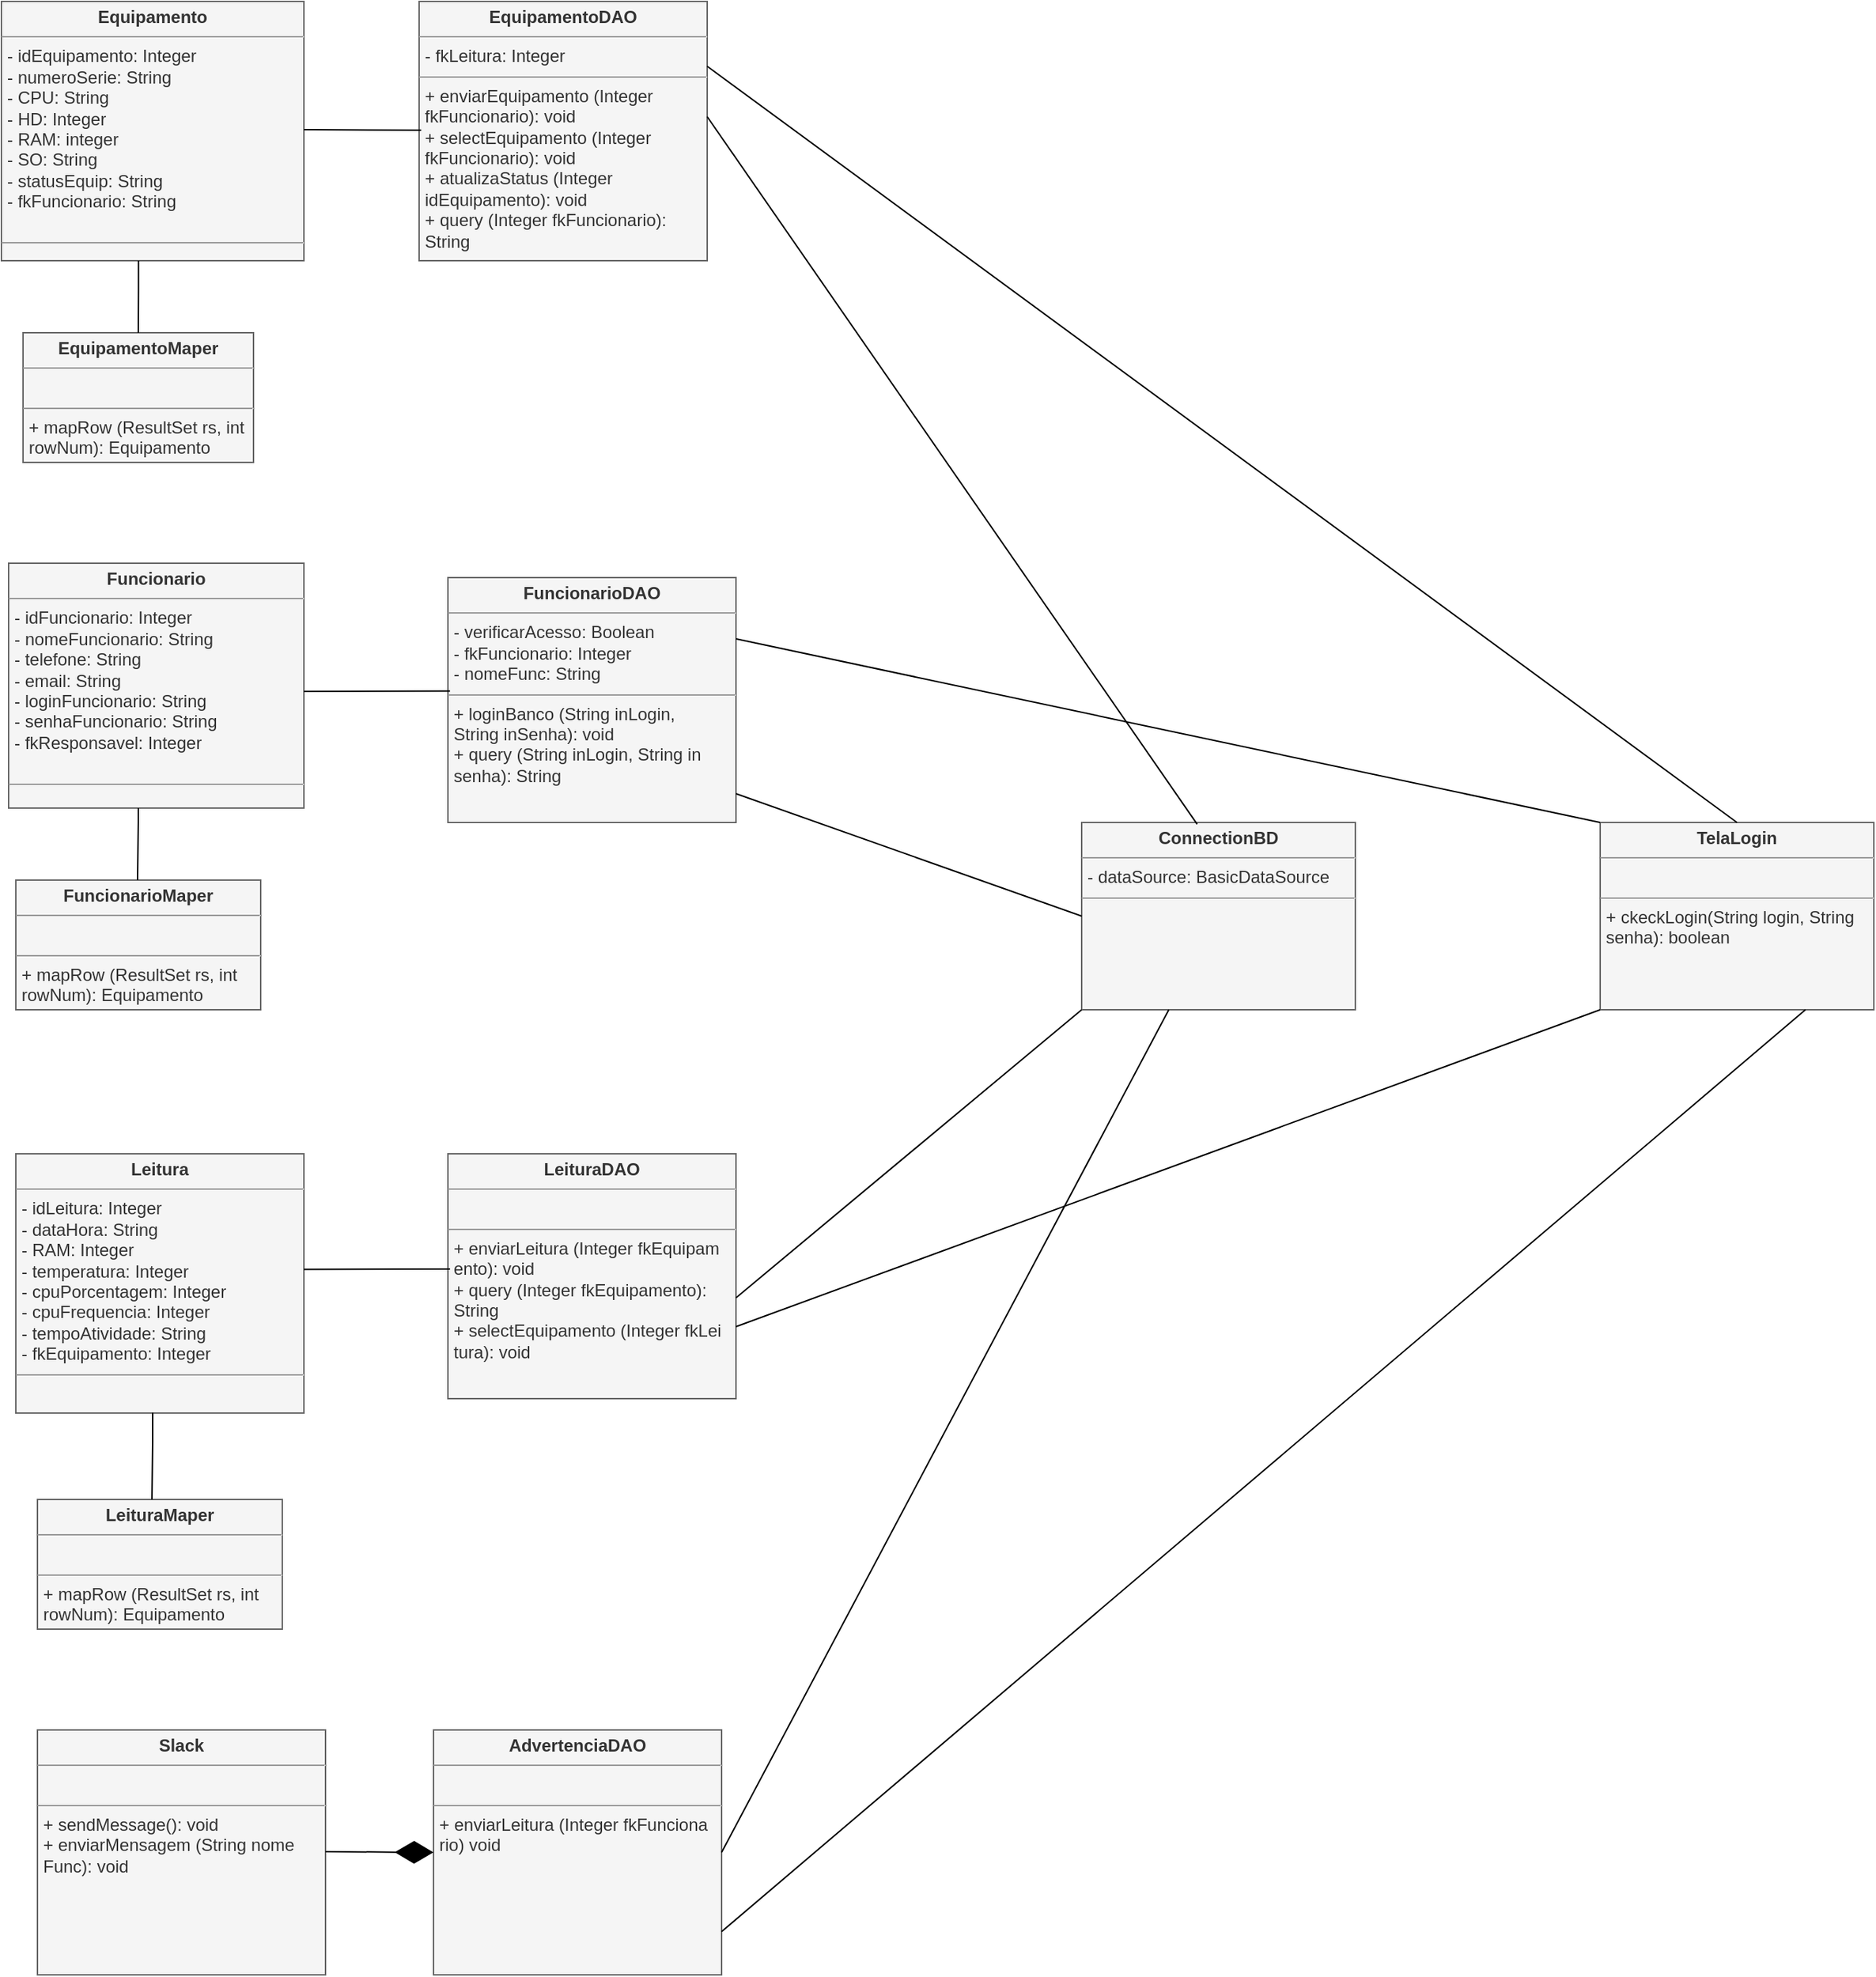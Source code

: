 <mxfile version="15.9.1" type="device"><diagram id="tbd82tavxeKSTxvcbGne" name="Page-1"><mxGraphModel dx="741" dy="469" grid="1" gridSize="10" guides="1" tooltips="1" connect="1" arrows="1" fold="1" page="1" pageScale="1" pageWidth="850" pageHeight="1100" math="0" shadow="0"><root><mxCell id="0"/><mxCell id="1" parent="0"/><mxCell id="lYVe0Glomx0xZ60bQW3e-1" value="&lt;p style=&quot;margin: 0px ; margin-top: 4px ; text-align: center&quot;&gt;&lt;b&gt;Equipamento&lt;/b&gt;&lt;/p&gt;&lt;hr size=&quot;1&quot;&gt;&lt;p style=&quot;margin: 0px ; margin-left: 4px&quot;&gt;- idEquipamento: Integer&lt;/p&gt;&lt;p style=&quot;margin: 0px ; margin-left: 4px&quot;&gt;- numeroSerie: String&lt;/p&gt;&lt;p style=&quot;margin: 0px ; margin-left: 4px&quot;&gt;- CPU: String&lt;/p&gt;&lt;p style=&quot;margin: 0px ; margin-left: 4px&quot;&gt;- HD: Integer&lt;/p&gt;&lt;p style=&quot;margin: 0px ; margin-left: 4px&quot;&gt;- RAM: integer&lt;/p&gt;&lt;p style=&quot;margin: 0px ; margin-left: 4px&quot;&gt;- SO: String&lt;/p&gt;&lt;p style=&quot;margin: 0px ; margin-left: 4px&quot;&gt;- statusEquip: String&lt;/p&gt;&lt;p style=&quot;margin: 0px ; margin-left: 4px&quot;&gt;- fkFuncionario: String&lt;/p&gt;&lt;p style=&quot;margin: 0px ; margin-left: 4px&quot;&gt;&lt;br&gt;&lt;/p&gt;&lt;hr size=&quot;1&quot;&gt;&lt;p style=&quot;margin: 0px ; margin-left: 4px&quot;&gt;&lt;br&gt;&lt;/p&gt;" style="verticalAlign=top;align=left;overflow=fill;fontSize=12;fontFamily=Helvetica;html=1;fillColor=#f5f5f5;strokeColor=#666666;fontColor=#333333;" parent="1" vertex="1"><mxGeometry x="70" y="40" width="210" height="180" as="geometry"/></mxCell><mxCell id="lYVe0Glomx0xZ60bQW3e-2" value="&lt;p style=&quot;margin: 0px ; margin-top: 4px ; text-align: center&quot;&gt;&lt;b&gt;EquipamentoMaper&lt;/b&gt;&lt;/p&gt;&lt;hr size=&quot;1&quot;&gt;&lt;p style=&quot;margin: 0px ; margin-left: 4px&quot;&gt;&lt;br&gt;&lt;/p&gt;&lt;hr size=&quot;1&quot;&gt;&lt;p style=&quot;margin: 0px ; margin-left: 4px&quot;&gt;+ mapRow (ResultSet rs, int&amp;nbsp;&lt;/p&gt;&lt;p style=&quot;margin: 0px ; margin-left: 4px&quot;&gt;rowNum): Equipamento&lt;/p&gt;" style="verticalAlign=top;align=left;overflow=fill;fontSize=12;fontFamily=Helvetica;html=1;fillColor=#f5f5f5;fontColor=#333333;strokeColor=#666666;" parent="1" vertex="1"><mxGeometry x="85" y="270" width="160" height="90" as="geometry"/></mxCell><mxCell id="lYVe0Glomx0xZ60bQW3e-3" value="&lt;p style=&quot;margin: 0px ; margin-top: 4px ; text-align: center&quot;&gt;&lt;b&gt;EquipamentoDAO&lt;/b&gt;&lt;/p&gt;&lt;hr size=&quot;1&quot;&gt;&lt;p style=&quot;margin: 0px ; margin-left: 4px&quot;&gt;- fkLeitura: Integer&lt;/p&gt;&lt;hr size=&quot;1&quot;&gt;&lt;p style=&quot;margin: 0px ; margin-left: 4px&quot;&gt;+ enviarEquipamento (Integer&amp;nbsp;&lt;/p&gt;&lt;p style=&quot;margin: 0px ; margin-left: 4px&quot;&gt;fkFuncionario): void&lt;/p&gt;&lt;p style=&quot;margin: 0px ; margin-left: 4px&quot;&gt;+ selectEquipamento (Integer&lt;/p&gt;&lt;p style=&quot;margin: 0px ; margin-left: 4px&quot;&gt;fkFuncionario): void&lt;/p&gt;&lt;p style=&quot;margin: 0px ; margin-left: 4px&quot;&gt;+ atualizaStatus (Integer&amp;nbsp;&lt;/p&gt;&lt;p style=&quot;margin: 0px ; margin-left: 4px&quot;&gt;idEquipamento): void&lt;/p&gt;&lt;p style=&quot;margin: 0px ; margin-left: 4px&quot;&gt;+ query (Integer fkFuncionario):&lt;/p&gt;&lt;p style=&quot;margin: 0px ; margin-left: 4px&quot;&gt;String&lt;/p&gt;&lt;p style=&quot;margin: 0px ; margin-left: 4px&quot;&gt;&lt;br&gt;&lt;/p&gt;" style="verticalAlign=top;align=left;overflow=fill;fontSize=12;fontFamily=Helvetica;html=1;fillColor=#f5f5f5;fontColor=#333333;strokeColor=#666666;" parent="1" vertex="1"><mxGeometry x="360" y="40" width="200" height="180" as="geometry"/></mxCell><mxCell id="lYVe0Glomx0xZ60bQW3e-15" value="&lt;p style=&quot;margin: 0px ; margin-top: 4px ; text-align: center&quot;&gt;&lt;b&gt;Funcionario&lt;/b&gt;&lt;/p&gt;&lt;hr size=&quot;1&quot;&gt;&lt;p style=&quot;margin: 0px ; margin-left: 4px&quot;&gt;- idFuncionario: Integer&lt;/p&gt;&lt;p style=&quot;margin: 0px ; margin-left: 4px&quot;&gt;- nomeFuncionario: String&lt;/p&gt;&lt;p style=&quot;margin: 0px ; margin-left: 4px&quot;&gt;- telefone: String&amp;nbsp;&lt;/p&gt;&lt;p style=&quot;margin: 0px ; margin-left: 4px&quot;&gt;- email: String&lt;/p&gt;&lt;p style=&quot;margin: 0px ; margin-left: 4px&quot;&gt;-&amp;nbsp;&lt;span&gt;loginFuncionario: String&lt;/span&gt;&lt;/p&gt;&lt;p style=&quot;margin: 0px ; margin-left: 4px&quot;&gt;&lt;span&gt;- senhaFuncionario: String&lt;/span&gt;&lt;/p&gt;&lt;p style=&quot;margin: 0px ; margin-left: 4px&quot;&gt;&lt;span&gt;- fkResponsavel: Integer&lt;/span&gt;&lt;/p&gt;&lt;p style=&quot;margin: 0px ; margin-left: 4px&quot;&gt;&lt;br&gt;&lt;/p&gt;&lt;hr size=&quot;1&quot;&gt;&lt;p style=&quot;margin: 0px ; margin-left: 4px&quot;&gt;&lt;br&gt;&lt;/p&gt;" style="verticalAlign=top;align=left;overflow=fill;fontSize=12;fontFamily=Helvetica;html=1;fillColor=#f5f5f5;fontColor=#333333;strokeColor=#666666;" parent="1" vertex="1"><mxGeometry x="75" y="430" width="205" height="170" as="geometry"/></mxCell><mxCell id="lYVe0Glomx0xZ60bQW3e-16" value="&lt;p style=&quot;margin: 0px ; margin-top: 4px ; text-align: center&quot;&gt;&lt;b&gt;FuncionarioMaper&lt;/b&gt;&lt;/p&gt;&lt;hr size=&quot;1&quot;&gt;&lt;p style=&quot;margin: 0px ; margin-left: 4px&quot;&gt;&lt;br&gt;&lt;/p&gt;&lt;hr size=&quot;1&quot;&gt;&lt;p style=&quot;margin: 0px ; margin-left: 4px&quot;&gt;+ mapRow (ResultSet rs, int&amp;nbsp;&lt;/p&gt;&lt;p style=&quot;margin: 0px ; margin-left: 4px&quot;&gt;rowNum): Equipamento&lt;/p&gt;" style="verticalAlign=top;align=left;overflow=fill;fontSize=12;fontFamily=Helvetica;html=1;fillColor=#f5f5f5;fontColor=#333333;strokeColor=#666666;" parent="1" vertex="1"><mxGeometry x="80" y="650" width="170" height="90" as="geometry"/></mxCell><mxCell id="lYVe0Glomx0xZ60bQW3e-18" value="&lt;p style=&quot;margin: 0px ; margin-top: 4px ; text-align: center&quot;&gt;&lt;b&gt;FuncionarioDAO&lt;/b&gt;&lt;/p&gt;&lt;hr size=&quot;1&quot;&gt;&lt;p style=&quot;margin: 0px ; margin-left: 4px&quot;&gt;- verificarAcesso: Boolean&lt;/p&gt;&lt;p style=&quot;margin: 0px ; margin-left: 4px&quot;&gt;- fkFuncionario: Integer&lt;/p&gt;&lt;p style=&quot;margin: 0px ; margin-left: 4px&quot;&gt;- nomeFunc: String&lt;/p&gt;&lt;hr size=&quot;1&quot;&gt;&lt;p style=&quot;margin: 0px ; margin-left: 4px&quot;&gt;&lt;span&gt;+ loginBanco (String inLogin,&lt;/span&gt;&lt;br&gt;&lt;/p&gt;&lt;p style=&quot;margin: 0px ; margin-left: 4px&quot;&gt;String inSenha): void&lt;/p&gt;&lt;p style=&quot;margin: 0px 0px 0px 4px&quot;&gt;+ query (String inLogin, String in&lt;/p&gt;&lt;p style=&quot;margin: 0px 0px 0px 4px&quot;&gt;senha):&amp;nbsp;&lt;span&gt;String&lt;/span&gt;&lt;/p&gt;&lt;p style=&quot;margin: 0px ; margin-left: 4px&quot;&gt;&lt;br&gt;&lt;/p&gt;" style="verticalAlign=top;align=left;overflow=fill;fontSize=12;fontFamily=Helvetica;html=1;fillColor=#f5f5f5;fontColor=#333333;strokeColor=#666666;" parent="1" vertex="1"><mxGeometry x="380" y="440" width="200" height="170" as="geometry"/></mxCell><mxCell id="z0jNbYJLMOjowRO6qVLl-1" value="" style="endArrow=none;html=1;rounded=0;entryX=0.007;entryY=0.463;entryDx=0;entryDy=0;entryPerimeter=0;" parent="1" target="lYVe0Glomx0xZ60bQW3e-18" edge="1"><mxGeometry width="50" height="50" relative="1" as="geometry"><mxPoint x="280" y="519" as="sourcePoint"/><mxPoint x="370" y="650" as="targetPoint"/><Array as="points"/></mxGeometry></mxCell><mxCell id="z0jNbYJLMOjowRO6qVLl-4" value="" style="endArrow=none;html=1;rounded=0;entryX=0.007;entryY=0.463;entryDx=0;entryDy=0;entryPerimeter=0;" parent="1" edge="1"><mxGeometry width="50" height="50" relative="1" as="geometry"><mxPoint x="280" y="129" as="sourcePoint"/><mxPoint x="361.4" y="129.36" as="targetPoint"/></mxGeometry></mxCell><mxCell id="z0jNbYJLMOjowRO6qVLl-7" value="&lt;p style=&quot;margin: 0px ; margin-top: 4px ; text-align: center&quot;&gt;&lt;b&gt;Leitura&lt;/b&gt;&lt;/p&gt;&lt;hr size=&quot;1&quot;&gt;&lt;p style=&quot;margin: 0px ; margin-left: 4px&quot;&gt;- idLeitura: Integer&lt;/p&gt;&lt;p style=&quot;margin: 0px ; margin-left: 4px&quot;&gt;- dataHora: String&lt;/p&gt;&lt;p style=&quot;margin: 0px ; margin-left: 4px&quot;&gt;- RAM: Integer&amp;nbsp;&lt;/p&gt;&lt;p style=&quot;margin: 0px ; margin-left: 4px&quot;&gt;- temperatura: Integer&lt;/p&gt;&lt;p style=&quot;margin: 0px ; margin-left: 4px&quot;&gt;-&amp;nbsp;&lt;span&gt;cpuPorcentagem: Integer&amp;nbsp;&lt;/span&gt;&lt;/p&gt;&lt;p style=&quot;margin: 0px ; margin-left: 4px&quot;&gt;&lt;span&gt;- cpuFrequencia: Integer&lt;/span&gt;&lt;/p&gt;&lt;p style=&quot;margin: 0px ; margin-left: 4px&quot;&gt;&lt;span&gt;- tempoAtividade: String&lt;/span&gt;&lt;/p&gt;&lt;p style=&quot;margin: 0px ; margin-left: 4px&quot;&gt;- fkEquipamento: Integer&lt;/p&gt;&lt;hr size=&quot;1&quot;&gt;&lt;p style=&quot;margin: 0px ; margin-left: 4px&quot;&gt;&lt;br&gt;&lt;/p&gt;" style="verticalAlign=top;align=left;overflow=fill;fontSize=12;fontFamily=Helvetica;html=1;fillColor=#f5f5f5;fontColor=#333333;strokeColor=#666666;" parent="1" vertex="1"><mxGeometry x="80" y="840" width="200" height="180" as="geometry"/></mxCell><mxCell id="z0jNbYJLMOjowRO6qVLl-8" value="&lt;p style=&quot;margin: 0px ; margin-top: 4px ; text-align: center&quot;&gt;&lt;b&gt;LeituraMaper&lt;/b&gt;&lt;/p&gt;&lt;hr size=&quot;1&quot;&gt;&lt;p style=&quot;margin: 0px ; margin-left: 4px&quot;&gt;&lt;br&gt;&lt;/p&gt;&lt;hr size=&quot;1&quot;&gt;&lt;p style=&quot;margin: 0px ; margin-left: 4px&quot;&gt;+ mapRow (ResultSet rs, int&amp;nbsp;&lt;/p&gt;&lt;p style=&quot;margin: 0px ; margin-left: 4px&quot;&gt;rowNum): Equipamento&lt;/p&gt;" style="verticalAlign=top;align=left;overflow=fill;fontSize=12;fontFamily=Helvetica;html=1;fillColor=#f5f5f5;fontColor=#333333;strokeColor=#666666;" parent="1" vertex="1"><mxGeometry x="95" y="1080" width="170" height="90" as="geometry"/></mxCell><mxCell id="z0jNbYJLMOjowRO6qVLl-10" value="&lt;p style=&quot;margin: 0px ; margin-top: 4px ; text-align: center&quot;&gt;&lt;b&gt;LeituraDAO&lt;/b&gt;&lt;/p&gt;&lt;hr size=&quot;1&quot;&gt;&lt;p style=&quot;margin: 0px ; margin-left: 4px&quot;&gt;&lt;br&gt;&lt;/p&gt;&lt;hr size=&quot;1&quot;&gt;&lt;p style=&quot;margin: 0px ; margin-left: 4px&quot;&gt;&lt;span&gt;+ enviarLeitura (Integer fkEquipam&lt;/span&gt;&lt;/p&gt;&lt;p style=&quot;margin: 0px ; margin-left: 4px&quot;&gt;&lt;span&gt;ento&lt;/span&gt;&lt;span&gt;): void&lt;/span&gt;&lt;/p&gt;&lt;p style=&quot;margin: 0px 0px 0px 4px&quot;&gt;+ query (Integer fkEquipamento):&lt;/p&gt;&lt;p style=&quot;margin: 0px 0px 0px 4px&quot;&gt;String&lt;/p&gt;&lt;p style=&quot;margin: 0px 0px 0px 4px&quot;&gt;+ selectEquipamento (Integer fkLei&lt;/p&gt;&lt;p style=&quot;margin: 0px 0px 0px 4px&quot;&gt;tura): void&lt;/p&gt;&lt;p style=&quot;margin: 0px ; margin-left: 4px&quot;&gt;&lt;br&gt;&lt;/p&gt;" style="verticalAlign=top;align=left;overflow=fill;fontSize=12;fontFamily=Helvetica;html=1;fillColor=#f5f5f5;fontColor=#333333;strokeColor=#666666;" parent="1" vertex="1"><mxGeometry x="380" y="840" width="200" height="170" as="geometry"/></mxCell><mxCell id="z0jNbYJLMOjowRO6qVLl-11" value="" style="endArrow=none;html=1;rounded=0;entryX=0.007;entryY=0.463;entryDx=0;entryDy=0;entryPerimeter=0;" parent="1" edge="1"><mxGeometry width="50" height="50" relative="1" as="geometry"><mxPoint x="280" y="920.29" as="sourcePoint"/><mxPoint x="381.4" y="920" as="targetPoint"/><Array as="points"/></mxGeometry></mxCell><mxCell id="z0jNbYJLMOjowRO6qVLl-12" value="&lt;p style=&quot;margin: 0px ; margin-top: 4px ; text-align: center&quot;&gt;&lt;b&gt;AdvertenciaDAO&lt;/b&gt;&lt;/p&gt;&lt;hr size=&quot;1&quot;&gt;&lt;p style=&quot;margin: 0px ; margin-left: 4px&quot;&gt;&lt;br&gt;&lt;/p&gt;&lt;hr size=&quot;1&quot;&gt;&lt;p style=&quot;margin: 0px ; margin-left: 4px&quot;&gt;&lt;span&gt;+ enviarLeitura (Integer fkFunciona&lt;/span&gt;&lt;/p&gt;&lt;p style=&quot;margin: 0px ; margin-left: 4px&quot;&gt;&lt;span&gt;rio) void&lt;/span&gt;&lt;/p&gt;&lt;p style=&quot;margin: 0px ; margin-left: 4px&quot;&gt;&lt;br&gt;&lt;/p&gt;" style="verticalAlign=top;align=left;overflow=fill;fontSize=12;fontFamily=Helvetica;html=1;fillColor=#f5f5f5;fontColor=#333333;strokeColor=#666666;" parent="1" vertex="1"><mxGeometry x="370" y="1240" width="200" height="170" as="geometry"/></mxCell><mxCell id="z0jNbYJLMOjowRO6qVLl-13" value="&lt;p style=&quot;margin: 0px ; margin-top: 4px ; text-align: center&quot;&gt;&lt;b&gt;Slack&lt;/b&gt;&lt;/p&gt;&lt;hr size=&quot;1&quot;&gt;&lt;p style=&quot;margin: 0px ; margin-left: 4px&quot;&gt;&lt;br&gt;&lt;/p&gt;&lt;hr size=&quot;1&quot;&gt;&lt;p style=&quot;margin: 0px ; margin-left: 4px&quot;&gt;&lt;span&gt;+ sendMessage(): void&lt;/span&gt;&lt;/p&gt;&lt;p style=&quot;margin: 0px ; margin-left: 4px&quot;&gt;&lt;span&gt;+ enviarMensagem (String nome&lt;/span&gt;&lt;/p&gt;&lt;p style=&quot;margin: 0px ; margin-left: 4px&quot;&gt;&lt;span&gt;Func): void&lt;/span&gt;&lt;/p&gt;&lt;p style=&quot;margin: 0px ; margin-left: 4px&quot;&gt;&lt;br&gt;&lt;/p&gt;" style="verticalAlign=top;align=left;overflow=fill;fontSize=12;fontFamily=Helvetica;html=1;fillColor=#f5f5f5;fontColor=#333333;strokeColor=#666666;" parent="1" vertex="1"><mxGeometry x="95" y="1240" width="200" height="170" as="geometry"/></mxCell><mxCell id="ud3PCHo453yVh2-AJZPe-1" value="" style="endArrow=diamondThin;endFill=1;endSize=24;html=1;rounded=0;" parent="1" edge="1"><mxGeometry width="160" relative="1" as="geometry"><mxPoint x="295" y="1324.5" as="sourcePoint"/><mxPoint x="370" y="1325" as="targetPoint"/></mxGeometry></mxCell><mxCell id="ud3PCHo453yVh2-AJZPe-4" value="&lt;p style=&quot;margin: 0px ; margin-top: 4px ; text-align: center&quot;&gt;&lt;b&gt;ConnectionBD&lt;/b&gt;&lt;/p&gt;&lt;hr size=&quot;1&quot;&gt;&lt;p style=&quot;margin: 0px ; margin-left: 4px&quot;&gt;- dataSource: BasicDataSource&lt;/p&gt;&lt;hr size=&quot;1&quot;&gt;&lt;p style=&quot;margin: 0px ; margin-left: 4px&quot;&gt;&lt;br&gt;&lt;/p&gt;" style="verticalAlign=top;align=left;overflow=fill;fontSize=12;fontFamily=Helvetica;html=1;fillColor=#f5f5f5;fontColor=#333333;strokeColor=#666666;" parent="1" vertex="1"><mxGeometry x="820" y="610" width="190" height="130" as="geometry"/></mxCell><mxCell id="ud3PCHo453yVh2-AJZPe-5" value="&lt;p style=&quot;margin: 0px ; margin-top: 4px ; text-align: center&quot;&gt;&lt;b&gt;TelaLogin&lt;/b&gt;&lt;/p&gt;&lt;hr size=&quot;1&quot;&gt;&lt;p style=&quot;margin: 0px ; margin-left: 4px&quot;&gt;&lt;br&gt;&lt;/p&gt;&lt;hr size=&quot;1&quot;&gt;&lt;p style=&quot;margin: 0px ; margin-left: 4px&quot;&gt;+ ckeckLogin(String login, String&lt;/p&gt;&lt;p style=&quot;margin: 0px ; margin-left: 4px&quot;&gt;senha): boolean&lt;/p&gt;" style="verticalAlign=top;align=left;overflow=fill;fontSize=12;fontFamily=Helvetica;html=1;fillColor=#f5f5f5;fontColor=#333333;strokeColor=#666666;" parent="1" vertex="1"><mxGeometry x="1180" y="610" width="190" height="130" as="geometry"/></mxCell><mxCell id="ud3PCHo453yVh2-AJZPe-11" value="" style="endArrow=none;html=1;rounded=0;entryX=0.422;entryY=0.009;entryDx=0;entryDy=0;entryPerimeter=0;" parent="1" target="ud3PCHo453yVh2-AJZPe-4" edge="1"><mxGeometry width="50" height="50" relative="1" as="geometry"><mxPoint x="560" y="120" as="sourcePoint"/><mxPoint x="840" y="120" as="targetPoint"/></mxGeometry></mxCell><mxCell id="ud3PCHo453yVh2-AJZPe-14" value="" style="endArrow=none;html=1;rounded=0;entryX=0;entryY=1;entryDx=0;entryDy=0;" parent="1" target="ud3PCHo453yVh2-AJZPe-4" edge="1"><mxGeometry width="50" height="50" relative="1" as="geometry"><mxPoint x="580" y="940" as="sourcePoint"/><mxPoint x="680" y="830" as="targetPoint"/></mxGeometry></mxCell><mxCell id="ud3PCHo453yVh2-AJZPe-15" value="" style="endArrow=none;html=1;rounded=0;exitX=1;exitY=0.5;exitDx=0;exitDy=0;" parent="1" source="z0jNbYJLMOjowRO6qVLl-12" target="ud3PCHo453yVh2-AJZPe-4" edge="1"><mxGeometry width="50" height="50" relative="1" as="geometry"><mxPoint x="620" y="1290" as="sourcePoint"/><mxPoint x="670" y="1240" as="targetPoint"/></mxGeometry></mxCell><mxCell id="ud3PCHo453yVh2-AJZPe-16" value="" style="endArrow=none;html=1;rounded=0;exitX=1;exitY=0.25;exitDx=0;exitDy=0;entryX=0.5;entryY=0;entryDx=0;entryDy=0;" parent="1" source="lYVe0Glomx0xZ60bQW3e-3" target="ud3PCHo453yVh2-AJZPe-5" edge="1"><mxGeometry width="50" height="50" relative="1" as="geometry"><mxPoint x="669.82" y="70" as="sourcePoint"/><mxPoint x="1230" y="530" as="targetPoint"/></mxGeometry></mxCell><mxCell id="ud3PCHo453yVh2-AJZPe-17" value="" style="endArrow=none;html=1;rounded=0;entryX=0;entryY=0.5;entryDx=0;entryDy=0;" parent="1" target="ud3PCHo453yVh2-AJZPe-4" edge="1"><mxGeometry width="50" height="50" relative="1" as="geometry"><mxPoint x="580" y="590" as="sourcePoint"/><mxPoint x="880" y="560" as="targetPoint"/></mxGeometry></mxCell><mxCell id="ud3PCHo453yVh2-AJZPe-18" value="" style="endArrow=none;html=1;rounded=0;exitX=1;exitY=0.25;exitDx=0;exitDy=0;entryX=0;entryY=0;entryDx=0;entryDy=0;" parent="1" source="lYVe0Glomx0xZ60bQW3e-18" target="ud3PCHo453yVh2-AJZPe-5" edge="1"><mxGeometry width="50" height="50" relative="1" as="geometry"><mxPoint x="770" y="770" as="sourcePoint"/><mxPoint x="820" y="720" as="targetPoint"/></mxGeometry></mxCell><mxCell id="ud3PCHo453yVh2-AJZPe-19" value="" style="endArrow=none;html=1;rounded=0;exitX=1;exitY=0.25;exitDx=0;exitDy=0;entryX=0;entryY=1;entryDx=0;entryDy=0;" parent="1" target="ud3PCHo453yVh2-AJZPe-5" edge="1"><mxGeometry width="50" height="50" relative="1" as="geometry"><mxPoint x="580" y="960.0" as="sourcePoint"/><mxPoint x="1180.0" y="1087.5" as="targetPoint"/></mxGeometry></mxCell><mxCell id="ud3PCHo453yVh2-AJZPe-20" value="" style="endArrow=none;html=1;rounded=0;entryX=0.75;entryY=1;entryDx=0;entryDy=0;" parent="1" target="ud3PCHo453yVh2-AJZPe-5" edge="1"><mxGeometry width="50" height="50" relative="1" as="geometry"><mxPoint x="570" y="1380" as="sourcePoint"/><mxPoint x="720" y="1300" as="targetPoint"/></mxGeometry></mxCell><mxCell id="aRhMWVBX2G4dkq3LPDZ--1" value="" style="endArrow=none;html=1;rounded=0;" parent="1" edge="1"><mxGeometry width="50" height="50" relative="1" as="geometry"><mxPoint x="174.5" y="1080" as="sourcePoint"/><mxPoint x="175" y="1019.71" as="targetPoint"/><Array as="points"><mxPoint x="175" y="1039.71"/></Array></mxGeometry></mxCell><mxCell id="aRhMWVBX2G4dkq3LPDZ--2" value="" style="endArrow=none;html=1;rounded=0;" parent="1" edge="1"><mxGeometry width="50" height="50" relative="1" as="geometry"><mxPoint x="164.5" y="650" as="sourcePoint"/><mxPoint x="165" y="600" as="targetPoint"/><Array as="points"><mxPoint x="165" y="609.71"/></Array></mxGeometry></mxCell><mxCell id="aRhMWVBX2G4dkq3LPDZ--3" value="" style="endArrow=none;html=1;rounded=0;" parent="1" edge="1"><mxGeometry width="50" height="50" relative="1" as="geometry"><mxPoint x="165" y="270" as="sourcePoint"/><mxPoint x="165.16" y="220" as="targetPoint"/><Array as="points"><mxPoint x="165.16" y="240"/></Array></mxGeometry></mxCell></root></mxGraphModel></diagram></mxfile>